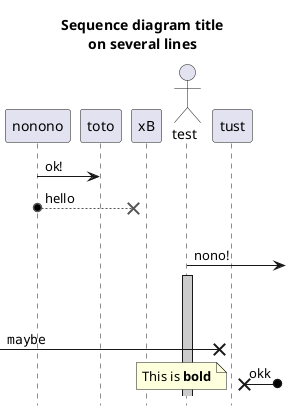 @startuml
  hide footbox
  title
    Sequence diagram title
    on several lines
  end title
  participant A as "nonono"
  participant B as "toto"
  A -> B: ok!
  A o-[#555]->x "xB": hello
  |||
  create actor test as "test"
  test ->]: nono!
  ||55||
  activate test #ccc
  deactivate test
  [->x "tust": ""maybe""
  tust x<-o]: okk
  note left
    This is **bold**
  end note
@enduml

@startuml
participant Alice
actor Bob

ref over Alice, Bob: init

Alice -> Bob : hello

ref over Bob , Alice
  This can be on
  several lines
end ref
@enduml

@startuml
participant Alice
participant "The **Famous** Bob" as Bob

Alice -> Bob : hello --there--
... Some ~~long delay~~ ...
Bob -> Alice : ok
note left
  This is **bold**
  This is //italics//
  This is ""monospaced""
  This is --stroked--
  This is __underlined__
  This is ~~waved~~
end note

Alice -> Bob : A //well formatted// message
note right of Alice
 This is <back:cadetblue><size:18>displayed</size></back>
 __left of__ Alice.
end note
note left of Bob
 <u:red>This</u> is <color #118888>displayed</color>
 **<color purple>left of</color> <s:red>Alice</strike> Bob**.
end note
note over Alice, Bob
 <w:#FF33FF>This is hosted</w> by <img sourceforge.jpg>
end note
@enduml
